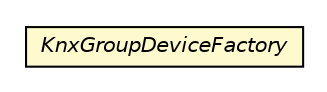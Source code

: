 #!/usr/local/bin/dot
#
# Class diagram 
# Generated by UMLGraph version R5_6-24-gf6e263 (http://www.umlgraph.org/)
#

digraph G {
	edge [fontname="Helvetica",fontsize=10,labelfontname="Helvetica",labelfontsize=10];
	node [fontname="Helvetica",fontsize=10,shape=plaintext];
	nodesep=0.25;
	ranksep=0.5;
	// org.universAAL.lddi.knx.groupdevicemodel.KnxGroupDeviceFactory
	c5099457 [label=<<table title="org.universAAL.lddi.knx.groupdevicemodel.KnxGroupDeviceFactory" border="0" cellborder="1" cellspacing="0" cellpadding="2" port="p" bgcolor="lemonChiffon" href="./KnxGroupDeviceFactory.html">
		<tr><td><table border="0" cellspacing="0" cellpadding="1">
<tr><td align="center" balign="center"><font face="Helvetica-Oblique"> KnxGroupDeviceFactory </font></td></tr>
		</table></td></tr>
		</table>>, URL="./KnxGroupDeviceFactory.html", fontname="Helvetica", fontcolor="black", fontsize=10.0];
}

